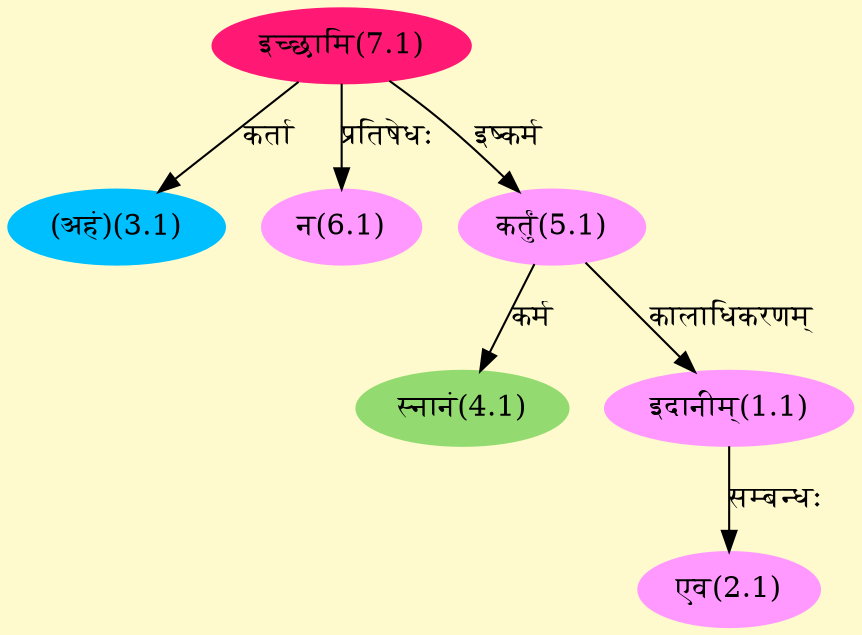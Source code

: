 digraph G{
rankdir=BT;
 compound=true;
 bgcolor="lemonchiffon1";
Node1_1 [style=filled, color="#FF99FF" label = "इदानीम्(1.1)"]
Node5_1 [style=filled, color="#FF99FF" label = "कर्तुं(5.1)"]
Node2_1 [style=filled, color="#FF99FF" label = "एव(2.1)"]
Node3_1 [style=filled, color="#00BFFF" label = "(अहं)(3.1)"]
Node7_1 [style=filled, color="#FF1975" label = "इच्छामि(7.1)"]
Node4_1 [style=filled, color="#93DB70" label = "स्नानं(4.1)"]
Node6_1 [style=filled, color="#FF99FF" label = "न(6.1)"]
/* Start of Relations section */

Node1_1 -> Node5_1 [  label="कालाधिकरणम्"  dir="back" ]
Node2_1 -> Node1_1 [  label="सम्बन्धः"  dir="back" ]
Node3_1 -> Node7_1 [  label="कर्ता"  dir="back" ]
Node4_1 -> Node5_1 [  label="कर्म"  dir="back" ]
Node5_1 -> Node7_1 [  label="इष्कर्म"  dir="back" ]
Node6_1 -> Node7_1 [  label="प्रतिषेधः"  dir="back" ]
}

